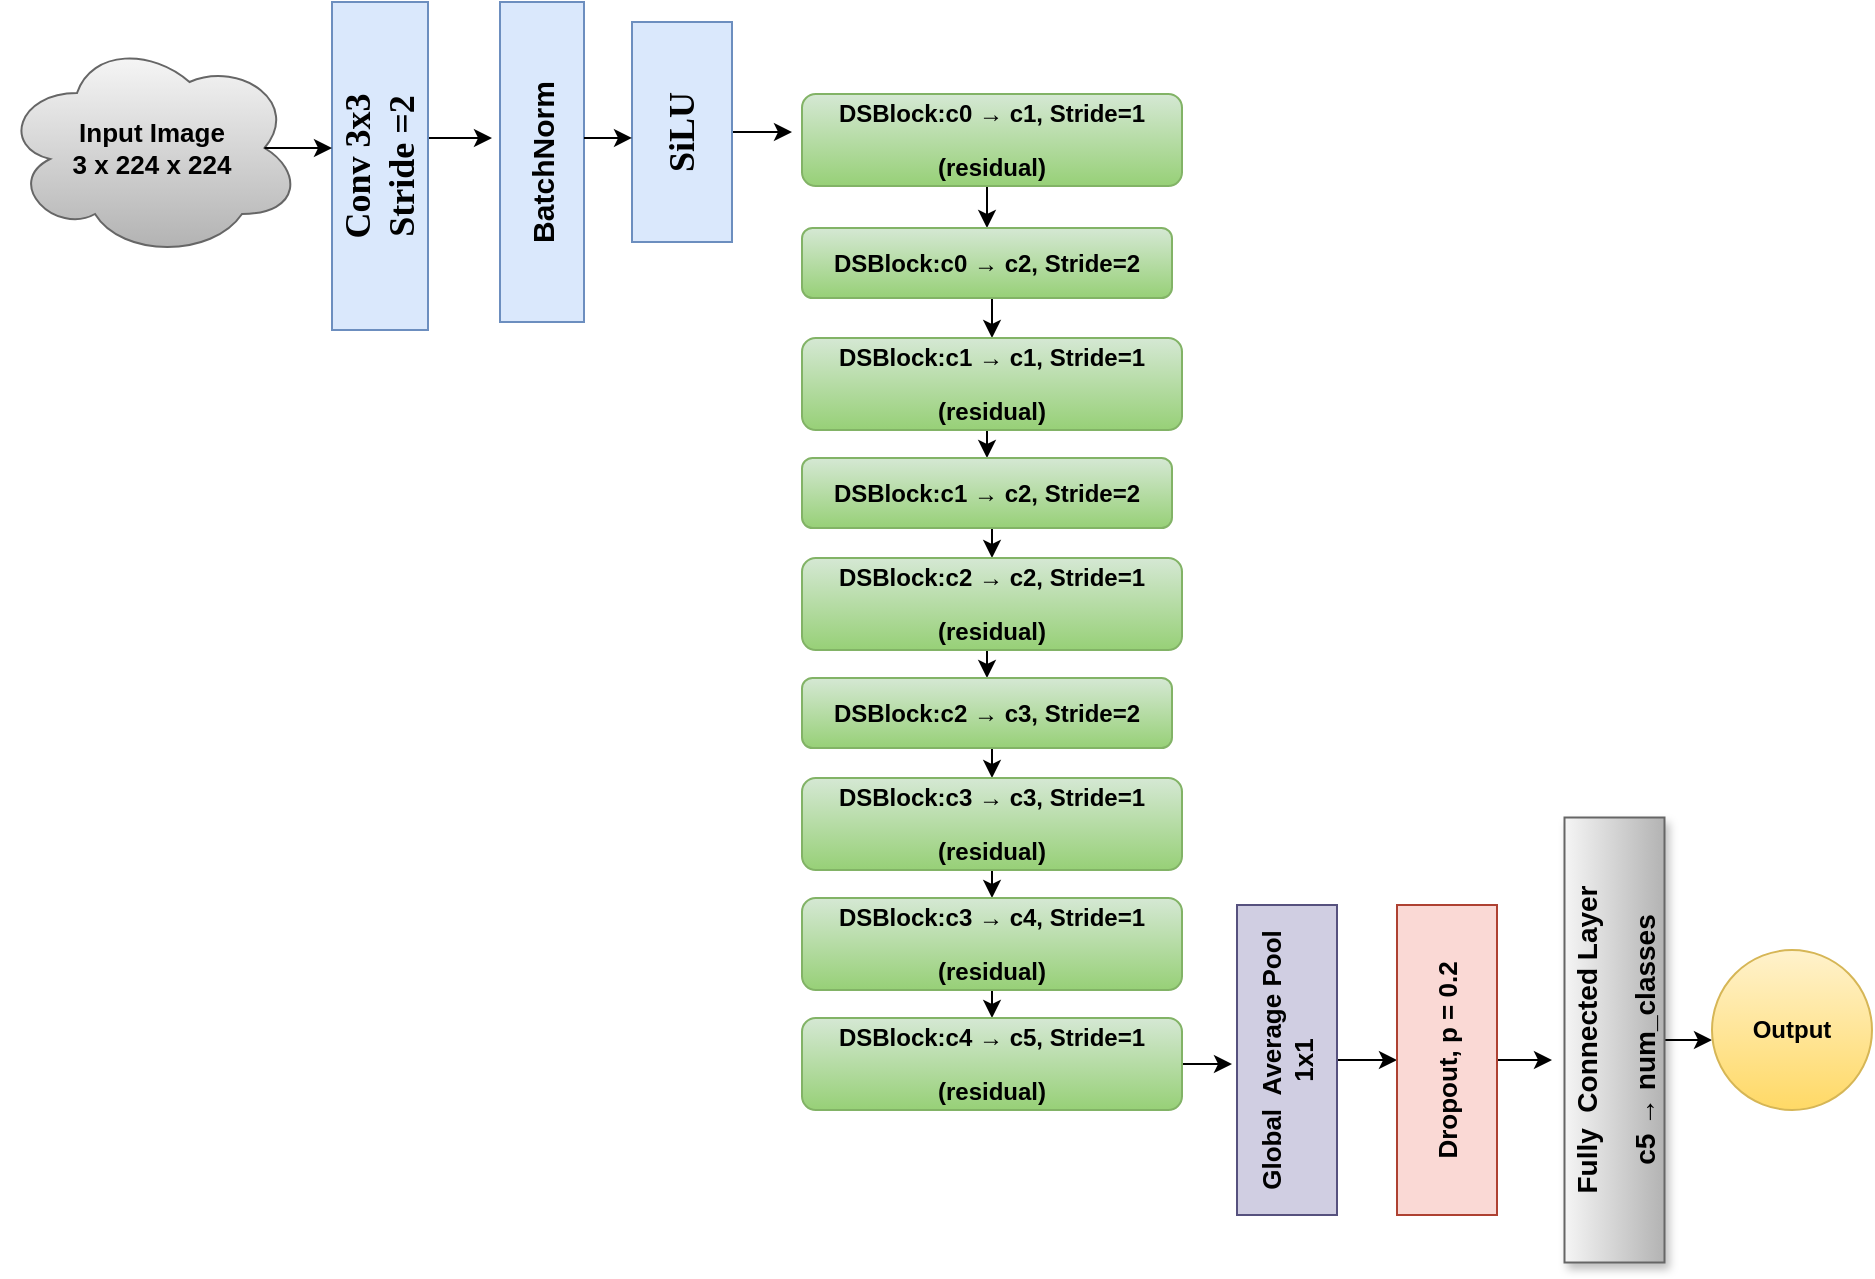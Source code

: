 <mxfile version="28.1.0">
  <diagram name="Page-1" id="x8vyGrcBHPhoQpYQnfkJ">
    <mxGraphModel dx="1303" dy="703" grid="1" gridSize="10" guides="1" tooltips="1" connect="1" arrows="1" fold="1" page="1" pageScale="1" pageWidth="1169" pageHeight="1654" math="0" shadow="0">
      <root>
        <mxCell id="0" />
        <mxCell id="1" parent="0" />
        <mxCell id="pgzEsScPh1fTldkZnOe3-56" style="edgeStyle=orthogonalEdgeStyle;rounded=0;orthogonalLoop=1;jettySize=auto;html=1;exitX=0.5;exitY=1;exitDx=0;exitDy=0;" edge="1" parent="1">
          <mxGeometry relative="1" as="geometry">
            <mxPoint x="270" y="110.5" as="targetPoint" />
            <mxPoint x="238.0" y="110.0" as="sourcePoint" />
          </mxGeometry>
        </mxCell>
        <mxCell id="pgzEsScPh1fTldkZnOe3-2" value="&lt;font face=&quot;Times New Roman&quot; style=&quot;font-size: 18px;&quot;&gt;&lt;b style=&quot;&quot;&gt;Conv 3x3&lt;/b&gt;&lt;/font&gt;&lt;div&gt;&lt;font face=&quot;Times New Roman&quot; style=&quot;font-size: 18px;&quot;&gt;&lt;b style=&quot;&quot;&gt;Stride =2&lt;/b&gt;&lt;/font&gt;&lt;/div&gt;" style="rounded=0;whiteSpace=wrap;html=1;rotation=-90;fillColor=#dae8fc;strokeColor=#6c8ebf;" vertex="1" parent="1">
          <mxGeometry x="132" y="100" width="164" height="48" as="geometry" />
        </mxCell>
        <mxCell id="pgzEsScPh1fTldkZnOe3-4" value="&lt;font style=&quot;font-size: 15px;&quot; face=&quot;Helvetica&quot;&gt;&lt;b style=&quot;&quot;&gt;BatchNorm&lt;/b&gt;&lt;/font&gt;" style="rounded=0;whiteSpace=wrap;html=1;rotation=-90;fillColor=#dae8fc;strokeColor=#6c8ebf;" vertex="1" parent="1">
          <mxGeometry x="215" y="101" width="160" height="42" as="geometry" />
        </mxCell>
        <mxCell id="pgzEsScPh1fTldkZnOe3-52" style="edgeStyle=orthogonalEdgeStyle;rounded=0;orthogonalLoop=1;jettySize=auto;html=1;exitX=0.5;exitY=1;exitDx=0;exitDy=0;" edge="1" parent="1" source="pgzEsScPh1fTldkZnOe3-6">
          <mxGeometry relative="1" as="geometry">
            <mxPoint x="420" y="107" as="targetPoint" />
          </mxGeometry>
        </mxCell>
        <mxCell id="pgzEsScPh1fTldkZnOe3-6" value="&lt;b&gt;&lt;font face=&quot;Times New Roman&quot; style=&quot;font-size: 18px;&quot;&gt;SiLU&lt;/font&gt;&lt;/b&gt;" style="rounded=0;whiteSpace=wrap;html=1;rotation=-90;fillColor=#dae8fc;strokeColor=#6c8ebf;" vertex="1" parent="1">
          <mxGeometry x="310" y="82" width="110" height="50" as="geometry" />
        </mxCell>
        <mxCell id="pgzEsScPh1fTldkZnOe3-7" value="&lt;b&gt;&lt;font style=&quot;font-size: 13px;&quot;&gt;Input Image&lt;/font&gt;&lt;/b&gt;&lt;div style=&quot;text-align: start;&quot;&gt;&lt;b&gt;&lt;font style=&quot;font-size: 13px;&quot;&gt;3 x 224 x 224&lt;/font&gt;&lt;/b&gt;&lt;/div&gt;" style="ellipse;shape=cloud;whiteSpace=wrap;html=1;fillColor=#f5f5f5;gradientColor=#b3b3b3;strokeColor=#666666;" vertex="1" parent="1">
          <mxGeometry x="25" y="60" width="150" height="110" as="geometry" />
        </mxCell>
        <mxCell id="pgzEsScPh1fTldkZnOe3-8" style="edgeStyle=orthogonalEdgeStyle;rounded=0;orthogonalLoop=1;jettySize=auto;html=1;exitX=0.5;exitY=1;exitDx=0;exitDy=0;entryX=0.5;entryY=0;entryDx=0;entryDy=0;" edge="1" parent="1" source="pgzEsScPh1fTldkZnOe3-9" target="pgzEsScPh1fTldkZnOe3-11">
          <mxGeometry relative="1" as="geometry" />
        </mxCell>
        <mxCell id="pgzEsScPh1fTldkZnOe3-9" value="&lt;p&gt;&lt;b&gt;&lt;font face=&quot;Helvetica&quot;&gt;DSBlock:c0&amp;nbsp;&lt;/font&gt;&lt;/b&gt;&lt;span style=&quot;background-color: transparent; color: light-dark(rgb(0, 0, 0), rgb(255, 255, 255));&quot;&gt;→&amp;nbsp;&lt;/span&gt;&lt;b style=&quot;background-color: transparent; color: light-dark(rgb(0, 0, 0), rgb(255, 255, 255));&quot;&gt;&lt;font face=&quot;Helvetica&quot;&gt;c1, Stride=1&lt;/font&gt;&lt;/b&gt;&lt;/p&gt;&lt;p&gt;&lt;b&gt;&lt;font face=&quot;Helvetica&quot;&gt;(residual)&lt;/font&gt;&lt;/b&gt;&lt;/p&gt;" style="rounded=1;whiteSpace=wrap;html=1;rotation=0;fillColor=#d5e8d4;strokeColor=#82b366;gradientColor=#97d077;" vertex="1" parent="1">
          <mxGeometry x="425" y="88" width="190" height="46" as="geometry" />
        </mxCell>
        <mxCell id="pgzEsScPh1fTldkZnOe3-10" style="edgeStyle=orthogonalEdgeStyle;rounded=0;orthogonalLoop=1;jettySize=auto;html=1;exitX=0.5;exitY=1;exitDx=0;exitDy=0;entryX=0.5;entryY=0;entryDx=0;entryDy=0;" edge="1" parent="1" source="pgzEsScPh1fTldkZnOe3-11" target="pgzEsScPh1fTldkZnOe3-13">
          <mxGeometry relative="1" as="geometry" />
        </mxCell>
        <mxCell id="pgzEsScPh1fTldkZnOe3-11" value="&lt;p&gt;&lt;b&gt;DSBlock:c0&amp;nbsp;&lt;/b&gt;&lt;span style=&quot;color: light-dark(rgb(0, 0, 0), rgb(255, 255, 255)); background-color: transparent;&quot;&gt;→&amp;nbsp;&lt;/span&gt;&lt;b style=&quot;color: light-dark(rgb(0, 0, 0), rgb(255, 255, 255)); background-color: transparent;&quot;&gt;c2, Stride=2&lt;/b&gt;&lt;/p&gt;" style="rounded=1;whiteSpace=wrap;html=1;rotation=0;fillColor=#d5e8d4;strokeColor=#82b366;gradientColor=#97d077;" vertex="1" parent="1">
          <mxGeometry x="425" y="155" width="185" height="35" as="geometry" />
        </mxCell>
        <mxCell id="pgzEsScPh1fTldkZnOe3-12" style="edgeStyle=orthogonalEdgeStyle;rounded=0;orthogonalLoop=1;jettySize=auto;html=1;exitX=0.5;exitY=1;exitDx=0;exitDy=0;entryX=0.5;entryY=0;entryDx=0;entryDy=0;" edge="1" parent="1" source="pgzEsScPh1fTldkZnOe3-13" target="pgzEsScPh1fTldkZnOe3-16">
          <mxGeometry relative="1" as="geometry" />
        </mxCell>
        <mxCell id="pgzEsScPh1fTldkZnOe3-13" value="&lt;p&gt;&lt;b&gt;DSBlock:c1&amp;nbsp;&lt;/b&gt;&lt;span style=&quot;background-color: transparent; color: light-dark(rgb(0, 0, 0), rgb(255, 255, 255));&quot;&gt;→&amp;nbsp;&lt;/span&gt;&lt;b style=&quot;background-color: transparent; color: light-dark(rgb(0, 0, 0), rgb(255, 255, 255));&quot;&gt;c1, Stride=1&lt;/b&gt;&lt;/p&gt;&lt;p&gt;&lt;b&gt;(residual)&lt;/b&gt;&lt;/p&gt;" style="rounded=1;whiteSpace=wrap;html=1;rotation=0;fillColor=#d5e8d4;strokeColor=#82b366;gradientColor=#97d077;" vertex="1" parent="1">
          <mxGeometry x="425" y="210" width="190" height="46" as="geometry" />
        </mxCell>
        <mxCell id="pgzEsScPh1fTldkZnOe3-14" style="edgeStyle=orthogonalEdgeStyle;rounded=0;orthogonalLoop=1;jettySize=auto;html=1;exitX=0.5;exitY=1;exitDx=0;exitDy=0;" edge="1" parent="1" source="pgzEsScPh1fTldkZnOe3-16">
          <mxGeometry relative="1" as="geometry">
            <mxPoint x="518" y="305" as="targetPoint" />
          </mxGeometry>
        </mxCell>
        <mxCell id="pgzEsScPh1fTldkZnOe3-15" style="edgeStyle=orthogonalEdgeStyle;rounded=0;orthogonalLoop=1;jettySize=auto;html=1;exitX=0.5;exitY=1;exitDx=0;exitDy=0;entryX=0.5;entryY=0;entryDx=0;entryDy=0;" edge="1" parent="1" source="pgzEsScPh1fTldkZnOe3-16" target="pgzEsScPh1fTldkZnOe3-18">
          <mxGeometry relative="1" as="geometry" />
        </mxCell>
        <mxCell id="pgzEsScPh1fTldkZnOe3-16" value="&lt;p&gt;&lt;b&gt;DSBlock:c1&amp;nbsp;&lt;/b&gt;&lt;span style=&quot;background-color: transparent; color: light-dark(rgb(0, 0, 0), rgb(255, 255, 255));&quot;&gt;→&amp;nbsp;&lt;/span&gt;&lt;b style=&quot;background-color: transparent; color: light-dark(rgb(0, 0, 0), rgb(255, 255, 255));&quot;&gt;c2, Stride=2&lt;/b&gt;&lt;/p&gt;" style="rounded=1;whiteSpace=wrap;html=1;rotation=0;fillColor=#d5e8d4;strokeColor=#82b366;gradientColor=#97d077;" vertex="1" parent="1">
          <mxGeometry x="425" y="270" width="185" height="35" as="geometry" />
        </mxCell>
        <mxCell id="pgzEsScPh1fTldkZnOe3-17" style="edgeStyle=orthogonalEdgeStyle;rounded=0;orthogonalLoop=1;jettySize=auto;html=1;exitX=0.5;exitY=1;exitDx=0;exitDy=0;entryX=0.5;entryY=0;entryDx=0;entryDy=0;" edge="1" parent="1" source="pgzEsScPh1fTldkZnOe3-18" target="pgzEsScPh1fTldkZnOe3-20">
          <mxGeometry relative="1" as="geometry" />
        </mxCell>
        <mxCell id="pgzEsScPh1fTldkZnOe3-18" value="&lt;p&gt;&lt;b&gt;DSBlock:c2&amp;nbsp;&lt;/b&gt;&lt;span style=&quot;background-color: transparent; color: light-dark(rgb(0, 0, 0), rgb(255, 255, 255));&quot;&gt;→&amp;nbsp;&lt;/span&gt;&lt;b style=&quot;background-color: transparent; color: light-dark(rgb(0, 0, 0), rgb(255, 255, 255));&quot;&gt;c2, Stride=1&lt;/b&gt;&lt;/p&gt;&lt;p&gt;&lt;b&gt;(residual)&lt;/b&gt;&lt;/p&gt;" style="rounded=1;whiteSpace=wrap;html=1;rotation=0;fillColor=#d5e8d4;strokeColor=#82b366;gradientColor=#97d077;" vertex="1" parent="1">
          <mxGeometry x="425" y="320" width="190" height="46" as="geometry" />
        </mxCell>
        <mxCell id="pgzEsScPh1fTldkZnOe3-19" style="edgeStyle=orthogonalEdgeStyle;rounded=0;orthogonalLoop=1;jettySize=auto;html=1;exitX=0.5;exitY=1;exitDx=0;exitDy=0;entryX=0.5;entryY=0;entryDx=0;entryDy=0;" edge="1" parent="1" source="pgzEsScPh1fTldkZnOe3-20" target="pgzEsScPh1fTldkZnOe3-22">
          <mxGeometry relative="1" as="geometry" />
        </mxCell>
        <mxCell id="pgzEsScPh1fTldkZnOe3-20" value="&lt;p&gt;&lt;b&gt;DSBlock:c2&amp;nbsp;&lt;/b&gt;&lt;span style=&quot;color: light-dark(rgb(0, 0, 0), rgb(255, 255, 255)); background-color: transparent;&quot;&gt;→&amp;nbsp;&lt;/span&gt;&lt;b style=&quot;color: light-dark(rgb(0, 0, 0), rgb(255, 255, 255)); background-color: transparent;&quot;&gt;c3, Stride=2&lt;/b&gt;&lt;/p&gt;" style="rounded=1;whiteSpace=wrap;html=1;rotation=0;fillColor=#d5e8d4;strokeColor=#82b366;gradientColor=#97d077;" vertex="1" parent="1">
          <mxGeometry x="425" y="380" width="185" height="35" as="geometry" />
        </mxCell>
        <mxCell id="pgzEsScPh1fTldkZnOe3-21" style="edgeStyle=orthogonalEdgeStyle;rounded=0;orthogonalLoop=1;jettySize=auto;html=1;exitX=0.5;exitY=1;exitDx=0;exitDy=0;entryX=0.5;entryY=0;entryDx=0;entryDy=0;" edge="1" parent="1" source="pgzEsScPh1fTldkZnOe3-22" target="pgzEsScPh1fTldkZnOe3-24">
          <mxGeometry relative="1" as="geometry" />
        </mxCell>
        <mxCell id="pgzEsScPh1fTldkZnOe3-22" value="&lt;p&gt;&lt;b&gt;DSBlock:c3&amp;nbsp;&lt;/b&gt;&lt;span style=&quot;background-color: transparent; color: light-dark(rgb(0, 0, 0), rgb(255, 255, 255));&quot;&gt;→&amp;nbsp;&lt;/span&gt;&lt;b style=&quot;background-color: transparent; color: light-dark(rgb(0, 0, 0), rgb(255, 255, 255));&quot;&gt;c3, Stride=1&lt;/b&gt;&lt;/p&gt;&lt;p&gt;&lt;b&gt;(residual)&lt;/b&gt;&lt;/p&gt;" style="rounded=1;whiteSpace=wrap;html=1;rotation=0;fillColor=#d5e8d4;strokeColor=#82b366;gradientColor=#97d077;" vertex="1" parent="1">
          <mxGeometry x="425" y="430" width="190" height="46" as="geometry" />
        </mxCell>
        <mxCell id="pgzEsScPh1fTldkZnOe3-23" style="edgeStyle=orthogonalEdgeStyle;rounded=0;orthogonalLoop=1;jettySize=auto;html=1;exitX=0.5;exitY=1;exitDx=0;exitDy=0;entryX=0.5;entryY=0;entryDx=0;entryDy=0;" edge="1" parent="1" source="pgzEsScPh1fTldkZnOe3-24" target="pgzEsScPh1fTldkZnOe3-25">
          <mxGeometry relative="1" as="geometry" />
        </mxCell>
        <mxCell id="pgzEsScPh1fTldkZnOe3-24" value="&lt;p&gt;&lt;b&gt;DSBlock:c3&amp;nbsp;&lt;/b&gt;&lt;span style=&quot;background-color: transparent; color: light-dark(rgb(0, 0, 0), rgb(255, 255, 255));&quot;&gt;→&amp;nbsp;&lt;/span&gt;&lt;b style=&quot;background-color: transparent; color: light-dark(rgb(0, 0, 0), rgb(255, 255, 255));&quot;&gt;c4, Stride=1&lt;/b&gt;&lt;/p&gt;&lt;p&gt;&lt;b&gt;(residual)&lt;/b&gt;&lt;/p&gt;" style="rounded=1;whiteSpace=wrap;html=1;rotation=0;fillColor=#d5e8d4;strokeColor=#82b366;gradientColor=#97d077;" vertex="1" parent="1">
          <mxGeometry x="425" y="490" width="190" height="46" as="geometry" />
        </mxCell>
        <mxCell id="pgzEsScPh1fTldkZnOe3-37" style="edgeStyle=orthogonalEdgeStyle;rounded=0;orthogonalLoop=1;jettySize=auto;html=1;exitX=1;exitY=0.5;exitDx=0;exitDy=0;" edge="1" parent="1" source="pgzEsScPh1fTldkZnOe3-25">
          <mxGeometry relative="1" as="geometry">
            <mxPoint x="640" y="573" as="targetPoint" />
          </mxGeometry>
        </mxCell>
        <mxCell id="pgzEsScPh1fTldkZnOe3-25" value="&lt;p&gt;&lt;b&gt;DSBlock:c4&amp;nbsp;&lt;/b&gt;&lt;span style=&quot;background-color: transparent; color: light-dark(rgb(0, 0, 0), rgb(255, 255, 255));&quot;&gt;→&amp;nbsp;&lt;/span&gt;&lt;b style=&quot;background-color: transparent; color: light-dark(rgb(0, 0, 0), rgb(255, 255, 255));&quot;&gt;c5, Stride=1&lt;/b&gt;&lt;/p&gt;&lt;p&gt;&lt;b&gt;(residual)&lt;/b&gt;&lt;/p&gt;" style="rounded=1;whiteSpace=wrap;html=1;rotation=0;fillColor=#d5e8d4;strokeColor=#82b366;gradientColor=#97d077;" vertex="1" parent="1">
          <mxGeometry x="425" y="550" width="190" height="46" as="geometry" />
        </mxCell>
        <mxCell id="pgzEsScPh1fTldkZnOe3-38" style="edgeStyle=orthogonalEdgeStyle;rounded=0;orthogonalLoop=1;jettySize=auto;html=1;exitX=0.5;exitY=1;exitDx=0;exitDy=0;entryX=0.5;entryY=0;entryDx=0;entryDy=0;" edge="1" parent="1" source="pgzEsScPh1fTldkZnOe3-27" target="pgzEsScPh1fTldkZnOe3-28">
          <mxGeometry relative="1" as="geometry" />
        </mxCell>
        <mxCell id="pgzEsScPh1fTldkZnOe3-27" value="&lt;p&gt;&lt;font face=&quot;Helvetica&quot; style=&quot;font-size: 13px;&quot;&gt;Global&amp;nbsp; Average Pool&lt;br&gt;1x1&lt;/font&gt;&lt;/p&gt;" style="rounded=0;whiteSpace=wrap;html=1;rotation=-90;fillColor=#d0cee2;strokeColor=#56517e;fontStyle=1" vertex="1" parent="1">
          <mxGeometry x="590" y="546" width="155" height="50" as="geometry" />
        </mxCell>
        <mxCell id="pgzEsScPh1fTldkZnOe3-39" style="edgeStyle=orthogonalEdgeStyle;rounded=0;orthogonalLoop=1;jettySize=auto;html=1;exitX=0.5;exitY=1;exitDx=0;exitDy=0;" edge="1" parent="1" source="pgzEsScPh1fTldkZnOe3-28">
          <mxGeometry relative="1" as="geometry">
            <mxPoint x="800" y="571" as="targetPoint" />
          </mxGeometry>
        </mxCell>
        <mxCell id="pgzEsScPh1fTldkZnOe3-28" value="&lt;p&gt;&lt;font style=&quot;font-size: 13px;&quot;&gt;Dropout,&amp;nbsp;&lt;span style=&quot;background-color: transparent; color: light-dark(rgb(0, 0, 0), rgb(255, 255, 255));&quot;&gt;p = 0.2&lt;/span&gt;&lt;/font&gt;&lt;/p&gt;" style="rounded=0;whiteSpace=wrap;html=1;rotation=-90;fillColor=#fad9d5;strokeColor=#ae4132;fontStyle=1" vertex="1" parent="1">
          <mxGeometry x="670" y="546" width="155" height="50" as="geometry" />
        </mxCell>
        <mxCell id="pgzEsScPh1fTldkZnOe3-40" style="edgeStyle=orthogonalEdgeStyle;rounded=0;orthogonalLoop=1;jettySize=auto;html=1;exitX=0.5;exitY=1;exitDx=0;exitDy=0;" edge="1" parent="1" source="pgzEsScPh1fTldkZnOe3-29">
          <mxGeometry relative="1" as="geometry">
            <mxPoint x="880" y="561" as="targetPoint" />
          </mxGeometry>
        </mxCell>
        <mxCell id="pgzEsScPh1fTldkZnOe3-29" value="&lt;p&gt;&lt;font style=&quot;font-size: 14px;&quot;&gt;Fully&amp;nbsp; Connected Layer&lt;/font&gt;&lt;/p&gt;&lt;p&gt;&lt;font style=&quot;font-size: 14px;&quot;&gt;c5&amp;nbsp;&lt;span style=&quot;font-weight: 400; background-color: transparent; color: light-dark(rgb(0, 0, 0), rgb(255, 255, 255));&quot;&gt;→ &lt;/span&gt;&lt;span style=&quot;background-color: transparent; color: light-dark(rgb(0, 0, 0), rgb(255, 255, 255));&quot;&gt;num_classes&lt;/span&gt;&lt;/font&gt;&lt;/p&gt;" style="rounded=0;whiteSpace=wrap;html=1;rotation=-90;fillColor=#f5f5f5;strokeColor=#666666;fontStyle=1;shadow=1;gradientColor=#b3b3b3;" vertex="1" parent="1">
          <mxGeometry x="720" y="536" width="222.5" height="50" as="geometry" />
        </mxCell>
        <mxCell id="pgzEsScPh1fTldkZnOe3-30" value="&lt;b&gt;Output&lt;/b&gt;" style="ellipse;whiteSpace=wrap;html=1;aspect=fixed;fillColor=#fff2cc;strokeColor=#d6b656;gradientColor=#ffd966;" vertex="1" parent="1">
          <mxGeometry x="880" y="516" width="80" height="80" as="geometry" />
        </mxCell>
        <mxCell id="pgzEsScPh1fTldkZnOe3-57" style="edgeStyle=orthogonalEdgeStyle;rounded=0;orthogonalLoop=1;jettySize=auto;html=1;exitX=0.5;exitY=1;exitDx=0;exitDy=0;entryX=0.364;entryY=0;entryDx=0;entryDy=0;entryPerimeter=0;" edge="1" parent="1">
          <mxGeometry relative="1" as="geometry">
            <mxPoint x="316.0" y="110" as="sourcePoint" />
            <mxPoint x="340" y="109.96" as="targetPoint" />
          </mxGeometry>
        </mxCell>
        <mxCell id="pgzEsScPh1fTldkZnOe3-60" style="edgeStyle=orthogonalEdgeStyle;rounded=0;orthogonalLoop=1;jettySize=auto;html=1;exitX=0.875;exitY=0.5;exitDx=0;exitDy=0;exitPerimeter=0;entryX=0.558;entryY=0;entryDx=0;entryDy=0;entryPerimeter=0;" edge="1" parent="1" source="pgzEsScPh1fTldkZnOe3-7" target="pgzEsScPh1fTldkZnOe3-2">
          <mxGeometry relative="1" as="geometry" />
        </mxCell>
      </root>
    </mxGraphModel>
  </diagram>
</mxfile>
